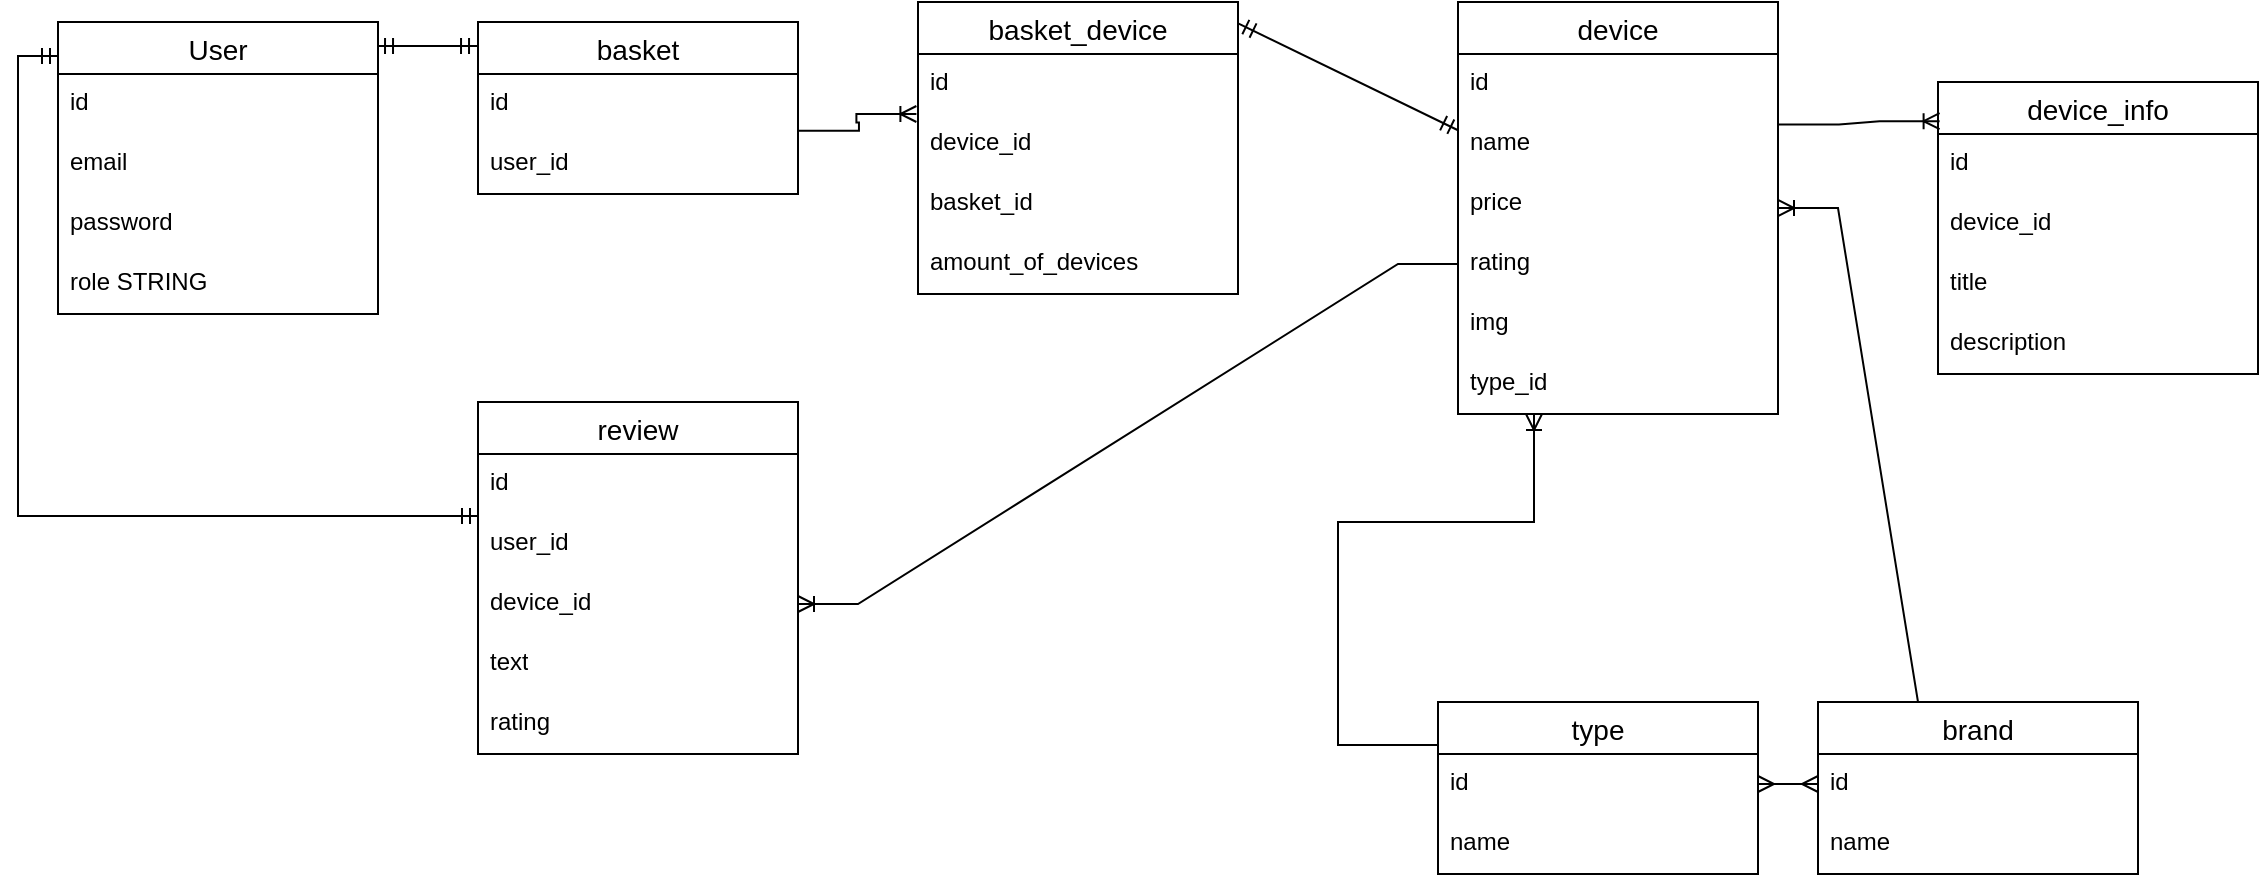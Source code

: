 <mxfile version="23.1.1" type="github">
  <diagram name="Страница — 1" id="5q1-4DPpyh_saPLMzBJS">
    <mxGraphModel dx="1050" dy="530" grid="1" gridSize="10" guides="1" tooltips="1" connect="1" arrows="1" fold="1" page="1" pageScale="1" pageWidth="827" pageHeight="1169" math="0" shadow="0">
      <root>
        <mxCell id="0" />
        <mxCell id="1" parent="0" />
        <mxCell id="0XO2GHa0KO60etqyypTX-14" value="User" style="swimlane;fontStyle=0;childLayout=stackLayout;horizontal=1;startSize=26;horizontalStack=0;resizeParent=1;resizeParentMax=0;resizeLast=0;collapsible=1;marginBottom=0;align=center;fontSize=14;" parent="1" vertex="1">
          <mxGeometry x="310" y="150" width="160" height="146" as="geometry">
            <mxRectangle x="460" y="180" width="70" height="30" as="alternateBounds" />
          </mxGeometry>
        </mxCell>
        <mxCell id="0XO2GHa0KO60etqyypTX-15" value="id" style="text;strokeColor=none;fillColor=none;spacingLeft=4;spacingRight=4;overflow=hidden;rotatable=0;points=[[0,0.5],[1,0.5]];portConstraint=eastwest;fontSize=12;whiteSpace=wrap;html=1;" parent="0XO2GHa0KO60etqyypTX-14" vertex="1">
          <mxGeometry y="26" width="160" height="30" as="geometry" />
        </mxCell>
        <mxCell id="0XO2GHa0KO60etqyypTX-16" value="email" style="text;strokeColor=none;fillColor=none;spacingLeft=4;spacingRight=4;overflow=hidden;rotatable=0;points=[[0,0.5],[1,0.5]];portConstraint=eastwest;fontSize=12;whiteSpace=wrap;html=1;" parent="0XO2GHa0KO60etqyypTX-14" vertex="1">
          <mxGeometry y="56" width="160" height="30" as="geometry" />
        </mxCell>
        <mxCell id="0XO2GHa0KO60etqyypTX-17" value="password" style="text;strokeColor=none;fillColor=none;spacingLeft=4;spacingRight=4;overflow=hidden;rotatable=0;points=[[0,0.5],[1,0.5]];portConstraint=eastwest;fontSize=12;whiteSpace=wrap;html=1;" parent="0XO2GHa0KO60etqyypTX-14" vertex="1">
          <mxGeometry y="86" width="160" height="30" as="geometry" />
        </mxCell>
        <mxCell id="N2DPUN2bfIgSYlNpeNy7-2" value="role STRING" style="text;strokeColor=none;fillColor=none;spacingLeft=4;spacingRight=4;overflow=hidden;rotatable=0;points=[[0,0.5],[1,0.5]];portConstraint=eastwest;fontSize=12;whiteSpace=wrap;html=1;" vertex="1" parent="0XO2GHa0KO60etqyypTX-14">
          <mxGeometry y="116" width="160" height="30" as="geometry" />
        </mxCell>
        <mxCell id="N2DPUN2bfIgSYlNpeNy7-3" value="basket" style="swimlane;fontStyle=0;childLayout=stackLayout;horizontal=1;startSize=26;horizontalStack=0;resizeParent=1;resizeParentMax=0;resizeLast=0;collapsible=1;marginBottom=0;align=center;fontSize=14;" vertex="1" parent="1">
          <mxGeometry x="520" y="150" width="160" height="86" as="geometry">
            <mxRectangle x="460" y="180" width="70" height="30" as="alternateBounds" />
          </mxGeometry>
        </mxCell>
        <mxCell id="N2DPUN2bfIgSYlNpeNy7-4" value="id" style="text;strokeColor=none;fillColor=none;spacingLeft=4;spacingRight=4;overflow=hidden;rotatable=0;points=[[0,0.5],[1,0.5]];portConstraint=eastwest;fontSize=12;whiteSpace=wrap;html=1;" vertex="1" parent="N2DPUN2bfIgSYlNpeNy7-3">
          <mxGeometry y="26" width="160" height="30" as="geometry" />
        </mxCell>
        <mxCell id="N2DPUN2bfIgSYlNpeNy7-5" value="user_id" style="text;strokeColor=none;fillColor=none;spacingLeft=4;spacingRight=4;overflow=hidden;rotatable=0;points=[[0,0.5],[1,0.5]];portConstraint=eastwest;fontSize=12;whiteSpace=wrap;html=1;" vertex="1" parent="N2DPUN2bfIgSYlNpeNy7-3">
          <mxGeometry y="56" width="160" height="30" as="geometry" />
        </mxCell>
        <mxCell id="N2DPUN2bfIgSYlNpeNy7-8" value="" style="fontSize=12;html=1;endArrow=ERmandOne;startArrow=ERmandOne;rounded=0;exitX=0.997;exitY=0.082;exitDx=0;exitDy=0;exitPerimeter=0;entryX=-0.003;entryY=0.14;entryDx=0;entryDy=0;entryPerimeter=0;" edge="1" parent="1" source="0XO2GHa0KO60etqyypTX-14" target="N2DPUN2bfIgSYlNpeNy7-3">
          <mxGeometry width="100" height="100" relative="1" as="geometry">
            <mxPoint x="430" y="310" as="sourcePoint" />
            <mxPoint x="530" y="161" as="targetPoint" />
          </mxGeometry>
        </mxCell>
        <mxCell id="N2DPUN2bfIgSYlNpeNy7-10" value="device" style="swimlane;fontStyle=0;childLayout=stackLayout;horizontal=1;startSize=26;horizontalStack=0;resizeParent=1;resizeParentMax=0;resizeLast=0;collapsible=1;marginBottom=0;align=center;fontSize=14;" vertex="1" parent="1">
          <mxGeometry x="1010" y="140" width="160" height="206" as="geometry">
            <mxRectangle x="460" y="180" width="70" height="30" as="alternateBounds" />
          </mxGeometry>
        </mxCell>
        <mxCell id="N2DPUN2bfIgSYlNpeNy7-11" value="id" style="text;strokeColor=none;fillColor=none;spacingLeft=4;spacingRight=4;overflow=hidden;rotatable=0;points=[[0,0.5],[1,0.5]];portConstraint=eastwest;fontSize=12;whiteSpace=wrap;html=1;" vertex="1" parent="N2DPUN2bfIgSYlNpeNy7-10">
          <mxGeometry y="26" width="160" height="30" as="geometry" />
        </mxCell>
        <mxCell id="N2DPUN2bfIgSYlNpeNy7-12" value="name" style="text;strokeColor=none;fillColor=none;spacingLeft=4;spacingRight=4;overflow=hidden;rotatable=0;points=[[0,0.5],[1,0.5]];portConstraint=eastwest;fontSize=12;whiteSpace=wrap;html=1;" vertex="1" parent="N2DPUN2bfIgSYlNpeNy7-10">
          <mxGeometry y="56" width="160" height="30" as="geometry" />
        </mxCell>
        <mxCell id="N2DPUN2bfIgSYlNpeNy7-13" value="price" style="text;strokeColor=none;fillColor=none;spacingLeft=4;spacingRight=4;overflow=hidden;rotatable=0;points=[[0,0.5],[1,0.5]];portConstraint=eastwest;fontSize=12;whiteSpace=wrap;html=1;" vertex="1" parent="N2DPUN2bfIgSYlNpeNy7-10">
          <mxGeometry y="86" width="160" height="30" as="geometry" />
        </mxCell>
        <mxCell id="N2DPUN2bfIgSYlNpeNy7-15" value="rating" style="text;strokeColor=none;fillColor=none;spacingLeft=4;spacingRight=4;overflow=hidden;rotatable=0;points=[[0,0.5],[1,0.5]];portConstraint=eastwest;fontSize=12;whiteSpace=wrap;html=1;" vertex="1" parent="N2DPUN2bfIgSYlNpeNy7-10">
          <mxGeometry y="116" width="160" height="30" as="geometry" />
        </mxCell>
        <mxCell id="N2DPUN2bfIgSYlNpeNy7-16" value="img" style="text;strokeColor=none;fillColor=none;spacingLeft=4;spacingRight=4;overflow=hidden;rotatable=0;points=[[0,0.5],[1,0.5]];portConstraint=eastwest;fontSize=12;whiteSpace=wrap;html=1;" vertex="1" parent="N2DPUN2bfIgSYlNpeNy7-10">
          <mxGeometry y="146" width="160" height="30" as="geometry" />
        </mxCell>
        <mxCell id="N2DPUN2bfIgSYlNpeNy7-17" value="type_id" style="text;strokeColor=none;fillColor=none;spacingLeft=4;spacingRight=4;overflow=hidden;rotatable=0;points=[[0,0.5],[1,0.5]];portConstraint=eastwest;fontSize=12;whiteSpace=wrap;html=1;" vertex="1" parent="N2DPUN2bfIgSYlNpeNy7-10">
          <mxGeometry y="176" width="160" height="30" as="geometry" />
        </mxCell>
        <mxCell id="N2DPUN2bfIgSYlNpeNy7-18" value="type" style="swimlane;fontStyle=0;childLayout=stackLayout;horizontal=1;startSize=26;horizontalStack=0;resizeParent=1;resizeParentMax=0;resizeLast=0;collapsible=1;marginBottom=0;align=center;fontSize=14;" vertex="1" parent="1">
          <mxGeometry x="1000" y="490" width="160" height="86" as="geometry" />
        </mxCell>
        <mxCell id="N2DPUN2bfIgSYlNpeNy7-19" value="id" style="text;strokeColor=none;fillColor=none;spacingLeft=4;spacingRight=4;overflow=hidden;rotatable=0;points=[[0,0.5],[1,0.5]];portConstraint=eastwest;fontSize=12;whiteSpace=wrap;html=1;" vertex="1" parent="N2DPUN2bfIgSYlNpeNy7-18">
          <mxGeometry y="26" width="160" height="30" as="geometry" />
        </mxCell>
        <mxCell id="N2DPUN2bfIgSYlNpeNy7-20" value="name" style="text;strokeColor=none;fillColor=none;spacingLeft=4;spacingRight=4;overflow=hidden;rotatable=0;points=[[0,0.5],[1,0.5]];portConstraint=eastwest;fontSize=12;whiteSpace=wrap;html=1;" vertex="1" parent="N2DPUN2bfIgSYlNpeNy7-18">
          <mxGeometry y="56" width="160" height="30" as="geometry" />
        </mxCell>
        <mxCell id="N2DPUN2bfIgSYlNpeNy7-26" value="brand" style="swimlane;fontStyle=0;childLayout=stackLayout;horizontal=1;startSize=26;horizontalStack=0;resizeParent=1;resizeParentMax=0;resizeLast=0;collapsible=1;marginBottom=0;align=center;fontSize=14;" vertex="1" parent="1">
          <mxGeometry x="1190" y="490" width="160" height="86" as="geometry" />
        </mxCell>
        <mxCell id="N2DPUN2bfIgSYlNpeNy7-27" value="id" style="text;strokeColor=none;fillColor=none;spacingLeft=4;spacingRight=4;overflow=hidden;rotatable=0;points=[[0,0.5],[1,0.5]];portConstraint=eastwest;fontSize=12;whiteSpace=wrap;html=1;" vertex="1" parent="N2DPUN2bfIgSYlNpeNy7-26">
          <mxGeometry y="26" width="160" height="30" as="geometry" />
        </mxCell>
        <mxCell id="N2DPUN2bfIgSYlNpeNy7-28" value="name" style="text;strokeColor=none;fillColor=none;spacingLeft=4;spacingRight=4;overflow=hidden;rotatable=0;points=[[0,0.5],[1,0.5]];portConstraint=eastwest;fontSize=12;whiteSpace=wrap;html=1;" vertex="1" parent="N2DPUN2bfIgSYlNpeNy7-26">
          <mxGeometry y="56" width="160" height="30" as="geometry" />
        </mxCell>
        <mxCell id="N2DPUN2bfIgSYlNpeNy7-31" value="" style="edgeStyle=entityRelationEdgeStyle;fontSize=12;html=1;endArrow=ERoneToMany;rounded=0;exitX=0.5;exitY=0;exitDx=0;exitDy=0;" edge="1" parent="1" source="N2DPUN2bfIgSYlNpeNy7-26" target="N2DPUN2bfIgSYlNpeNy7-10">
          <mxGeometry width="100" height="100" relative="1" as="geometry">
            <mxPoint x="1270" y="490" as="sourcePoint" />
            <mxPoint x="720" y="390" as="targetPoint" />
            <Array as="points">
              <mxPoint x="1270" y="490" />
              <mxPoint x="440" y="467" />
            </Array>
          </mxGeometry>
        </mxCell>
        <mxCell id="N2DPUN2bfIgSYlNpeNy7-33" value="" style="edgeStyle=entityRelationEdgeStyle;fontSize=12;html=1;endArrow=ERmany;startArrow=ERmany;rounded=0;exitX=1;exitY=0.5;exitDx=0;exitDy=0;entryX=0;entryY=0.5;entryDx=0;entryDy=0;" edge="1" parent="1" source="N2DPUN2bfIgSYlNpeNy7-19" target="N2DPUN2bfIgSYlNpeNy7-27">
          <mxGeometry width="100" height="100" relative="1" as="geometry">
            <mxPoint x="440" y="640" as="sourcePoint" />
            <mxPoint x="540" y="540" as="targetPoint" />
          </mxGeometry>
        </mxCell>
        <mxCell id="N2DPUN2bfIgSYlNpeNy7-34" value="device_info" style="swimlane;fontStyle=0;childLayout=stackLayout;horizontal=1;startSize=26;horizontalStack=0;resizeParent=1;resizeParentMax=0;resizeLast=0;collapsible=1;marginBottom=0;align=center;fontSize=14;" vertex="1" parent="1">
          <mxGeometry x="1250" y="180" width="160" height="146" as="geometry" />
        </mxCell>
        <mxCell id="N2DPUN2bfIgSYlNpeNy7-35" value="id" style="text;strokeColor=none;fillColor=none;spacingLeft=4;spacingRight=4;overflow=hidden;rotatable=0;points=[[0,0.5],[1,0.5]];portConstraint=eastwest;fontSize=12;whiteSpace=wrap;html=1;" vertex="1" parent="N2DPUN2bfIgSYlNpeNy7-34">
          <mxGeometry y="26" width="160" height="30" as="geometry" />
        </mxCell>
        <mxCell id="N2DPUN2bfIgSYlNpeNy7-36" value="device_id" style="text;strokeColor=none;fillColor=none;spacingLeft=4;spacingRight=4;overflow=hidden;rotatable=0;points=[[0,0.5],[1,0.5]];portConstraint=eastwest;fontSize=12;whiteSpace=wrap;html=1;" vertex="1" parent="N2DPUN2bfIgSYlNpeNy7-34">
          <mxGeometry y="56" width="160" height="30" as="geometry" />
        </mxCell>
        <mxCell id="N2DPUN2bfIgSYlNpeNy7-37" value="title" style="text;strokeColor=none;fillColor=none;spacingLeft=4;spacingRight=4;overflow=hidden;rotatable=0;points=[[0,0.5],[1,0.5]];portConstraint=eastwest;fontSize=12;whiteSpace=wrap;html=1;" vertex="1" parent="N2DPUN2bfIgSYlNpeNy7-34">
          <mxGeometry y="86" width="160" height="30" as="geometry" />
        </mxCell>
        <mxCell id="N2DPUN2bfIgSYlNpeNy7-38" value="description" style="text;strokeColor=none;fillColor=none;spacingLeft=4;spacingRight=4;overflow=hidden;rotatable=0;points=[[0,0.5],[1,0.5]];portConstraint=eastwest;fontSize=12;whiteSpace=wrap;html=1;" vertex="1" parent="N2DPUN2bfIgSYlNpeNy7-34">
          <mxGeometry y="116" width="160" height="30" as="geometry" />
        </mxCell>
        <mxCell id="N2DPUN2bfIgSYlNpeNy7-39" value="" style="edgeStyle=entityRelationEdgeStyle;fontSize=12;html=1;endArrow=ERoneToMany;rounded=0;entryX=0.005;entryY=0.134;entryDx=0;entryDy=0;entryPerimeter=0;exitX=1.003;exitY=0.173;exitDx=0;exitDy=0;exitPerimeter=0;" edge="1" parent="1" source="N2DPUN2bfIgSYlNpeNy7-12" target="N2DPUN2bfIgSYlNpeNy7-34">
          <mxGeometry width="100" height="100" relative="1" as="geometry">
            <mxPoint x="690" y="340" as="sourcePoint" />
            <mxPoint x="780" y="240" as="targetPoint" />
            <Array as="points">
              <mxPoint x="711" y="330" />
              <mxPoint x="720" y="320" />
              <mxPoint x="720" y="310" />
            </Array>
          </mxGeometry>
        </mxCell>
        <mxCell id="N2DPUN2bfIgSYlNpeNy7-40" value="basket_device" style="swimlane;fontStyle=0;childLayout=stackLayout;horizontal=1;startSize=26;horizontalStack=0;resizeParent=1;resizeParentMax=0;resizeLast=0;collapsible=1;marginBottom=0;align=center;fontSize=14;" vertex="1" parent="1">
          <mxGeometry x="740" y="140" width="160" height="146" as="geometry" />
        </mxCell>
        <mxCell id="N2DPUN2bfIgSYlNpeNy7-41" value="id" style="text;strokeColor=none;fillColor=none;spacingLeft=4;spacingRight=4;overflow=hidden;rotatable=0;points=[[0,0.5],[1,0.5]];portConstraint=eastwest;fontSize=12;whiteSpace=wrap;html=1;" vertex="1" parent="N2DPUN2bfIgSYlNpeNy7-40">
          <mxGeometry y="26" width="160" height="30" as="geometry" />
        </mxCell>
        <mxCell id="N2DPUN2bfIgSYlNpeNy7-42" value="device_id" style="text;strokeColor=none;fillColor=none;spacingLeft=4;spacingRight=4;overflow=hidden;rotatable=0;points=[[0,0.5],[1,0.5]];portConstraint=eastwest;fontSize=12;whiteSpace=wrap;html=1;" vertex="1" parent="N2DPUN2bfIgSYlNpeNy7-40">
          <mxGeometry y="56" width="160" height="30" as="geometry" />
        </mxCell>
        <mxCell id="N2DPUN2bfIgSYlNpeNy7-43" value="basket_id" style="text;strokeColor=none;fillColor=none;spacingLeft=4;spacingRight=4;overflow=hidden;rotatable=0;points=[[0,0.5],[1,0.5]];portConstraint=eastwest;fontSize=12;whiteSpace=wrap;html=1;" vertex="1" parent="N2DPUN2bfIgSYlNpeNy7-40">
          <mxGeometry y="86" width="160" height="30" as="geometry" />
        </mxCell>
        <mxCell id="N2DPUN2bfIgSYlNpeNy7-45" value="amount_of_devices" style="text;strokeColor=none;fillColor=none;spacingLeft=4;spacingRight=4;overflow=hidden;rotatable=0;points=[[0,0.5],[1,0.5]];portConstraint=eastwest;fontSize=12;whiteSpace=wrap;html=1;" vertex="1" parent="N2DPUN2bfIgSYlNpeNy7-40">
          <mxGeometry y="116" width="160" height="30" as="geometry" />
        </mxCell>
        <mxCell id="N2DPUN2bfIgSYlNpeNy7-44" value="" style="edgeStyle=entityRelationEdgeStyle;fontSize=12;html=1;endArrow=ERoneToMany;rounded=0;exitX=1.003;exitY=0.947;exitDx=0;exitDy=0;exitPerimeter=0;entryX=-0.005;entryY=0;entryDx=0;entryDy=0;entryPerimeter=0;" edge="1" parent="1" source="N2DPUN2bfIgSYlNpeNy7-4" target="N2DPUN2bfIgSYlNpeNy7-42">
          <mxGeometry width="100" height="100" relative="1" as="geometry">
            <mxPoint x="690" y="310" as="sourcePoint" />
            <mxPoint x="790" y="210" as="targetPoint" />
          </mxGeometry>
        </mxCell>
        <mxCell id="N2DPUN2bfIgSYlNpeNy7-51" value="" style="edgeStyle=orthogonalEdgeStyle;fontSize=12;html=1;endArrow=ERoneToMany;rounded=0;exitX=0;exitY=0.25;exitDx=0;exitDy=0;" edge="1" parent="1" source="N2DPUN2bfIgSYlNpeNy7-18" target="N2DPUN2bfIgSYlNpeNy7-17">
          <mxGeometry width="100" height="100" relative="1" as="geometry">
            <mxPoint x="990" y="510.69" as="sourcePoint" />
            <mxPoint x="1047.92" y="386.0" as="targetPoint" />
            <Array as="points">
              <mxPoint x="950" y="512" />
              <mxPoint x="950" y="400" />
              <mxPoint x="1048" y="400" />
            </Array>
          </mxGeometry>
        </mxCell>
        <mxCell id="N2DPUN2bfIgSYlNpeNy7-53" value="" style="fontSize=12;html=1;endArrow=ERmandOne;startArrow=ERmandOne;rounded=0;exitX=1.002;exitY=0.074;exitDx=0;exitDy=0;exitPerimeter=0;" edge="1" parent="1" source="N2DPUN2bfIgSYlNpeNy7-40" target="N2DPUN2bfIgSYlNpeNy7-10">
          <mxGeometry width="100" height="100" relative="1" as="geometry">
            <mxPoint x="910" y="120" as="sourcePoint" />
            <mxPoint x="990" y="148" as="targetPoint" />
          </mxGeometry>
        </mxCell>
        <mxCell id="N2DPUN2bfIgSYlNpeNy7-54" value="review" style="swimlane;fontStyle=0;childLayout=stackLayout;horizontal=1;startSize=26;horizontalStack=0;resizeParent=1;resizeParentMax=0;resizeLast=0;collapsible=1;marginBottom=0;align=center;fontSize=14;" vertex="1" parent="1">
          <mxGeometry x="520" y="340" width="160" height="176" as="geometry" />
        </mxCell>
        <mxCell id="N2DPUN2bfIgSYlNpeNy7-55" value="id" style="text;strokeColor=none;fillColor=none;spacingLeft=4;spacingRight=4;overflow=hidden;rotatable=0;points=[[0,0.5],[1,0.5]];portConstraint=eastwest;fontSize=12;whiteSpace=wrap;html=1;" vertex="1" parent="N2DPUN2bfIgSYlNpeNy7-54">
          <mxGeometry y="26" width="160" height="30" as="geometry" />
        </mxCell>
        <mxCell id="N2DPUN2bfIgSYlNpeNy7-56" value="user_id" style="text;strokeColor=none;fillColor=none;spacingLeft=4;spacingRight=4;overflow=hidden;rotatable=0;points=[[0,0.5],[1,0.5]];portConstraint=eastwest;fontSize=12;whiteSpace=wrap;html=1;" vertex="1" parent="N2DPUN2bfIgSYlNpeNy7-54">
          <mxGeometry y="56" width="160" height="30" as="geometry" />
        </mxCell>
        <mxCell id="N2DPUN2bfIgSYlNpeNy7-60" value="device_id" style="text;strokeColor=none;fillColor=none;spacingLeft=4;spacingRight=4;overflow=hidden;rotatable=0;points=[[0,0.5],[1,0.5]];portConstraint=eastwest;fontSize=12;whiteSpace=wrap;html=1;" vertex="1" parent="N2DPUN2bfIgSYlNpeNy7-54">
          <mxGeometry y="86" width="160" height="30" as="geometry" />
        </mxCell>
        <mxCell id="N2DPUN2bfIgSYlNpeNy7-57" value="text" style="text;strokeColor=none;fillColor=none;spacingLeft=4;spacingRight=4;overflow=hidden;rotatable=0;points=[[0,0.5],[1,0.5]];portConstraint=eastwest;fontSize=12;whiteSpace=wrap;html=1;" vertex="1" parent="N2DPUN2bfIgSYlNpeNy7-54">
          <mxGeometry y="116" width="160" height="30" as="geometry" />
        </mxCell>
        <mxCell id="N2DPUN2bfIgSYlNpeNy7-59" value="rating" style="text;strokeColor=none;fillColor=none;spacingLeft=4;spacingRight=4;overflow=hidden;rotatable=0;points=[[0,0.5],[1,0.5]];portConstraint=eastwest;fontSize=12;whiteSpace=wrap;html=1;" vertex="1" parent="N2DPUN2bfIgSYlNpeNy7-54">
          <mxGeometry y="146" width="160" height="30" as="geometry" />
        </mxCell>
        <mxCell id="N2DPUN2bfIgSYlNpeNy7-58" value="" style="edgeStyle=orthogonalEdgeStyle;fontSize=12;html=1;endArrow=ERmandOne;startArrow=ERmandOne;rounded=0;" edge="1" parent="1" target="0XO2GHa0KO60etqyypTX-14">
          <mxGeometry width="100" height="100" relative="1" as="geometry">
            <mxPoint x="520" y="397" as="sourcePoint" />
            <mxPoint x="510" y="340" as="targetPoint" />
            <Array as="points">
              <mxPoint x="290" y="397" />
              <mxPoint x="290" y="167" />
            </Array>
          </mxGeometry>
        </mxCell>
        <mxCell id="N2DPUN2bfIgSYlNpeNy7-61" value="" style="edgeStyle=entityRelationEdgeStyle;fontSize=12;html=1;endArrow=ERoneToMany;rounded=0;entryX=1;entryY=0.5;entryDx=0;entryDy=0;exitX=0;exitY=0.5;exitDx=0;exitDy=0;" edge="1" parent="1" source="N2DPUN2bfIgSYlNpeNy7-15" target="N2DPUN2bfIgSYlNpeNy7-60">
          <mxGeometry width="100" height="100" relative="1" as="geometry">
            <mxPoint x="740" y="380" as="sourcePoint" />
            <mxPoint x="840" y="280" as="targetPoint" />
          </mxGeometry>
        </mxCell>
      </root>
    </mxGraphModel>
  </diagram>
</mxfile>
